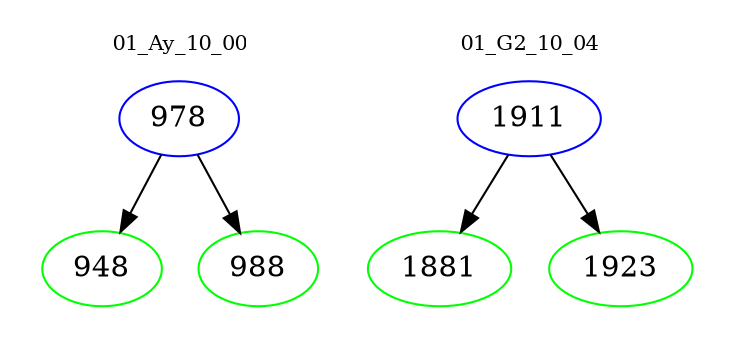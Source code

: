 digraph{
subgraph cluster_0 {
color = white
label = "01_Ay_10_00";
fontsize=10;
T0_978 [label="978", color="blue"]
T0_978 -> T0_948 [color="black"]
T0_948 [label="948", color="green"]
T0_978 -> T0_988 [color="black"]
T0_988 [label="988", color="green"]
}
subgraph cluster_1 {
color = white
label = "01_G2_10_04";
fontsize=10;
T1_1911 [label="1911", color="blue"]
T1_1911 -> T1_1881 [color="black"]
T1_1881 [label="1881", color="green"]
T1_1911 -> T1_1923 [color="black"]
T1_1923 [label="1923", color="green"]
}
}
